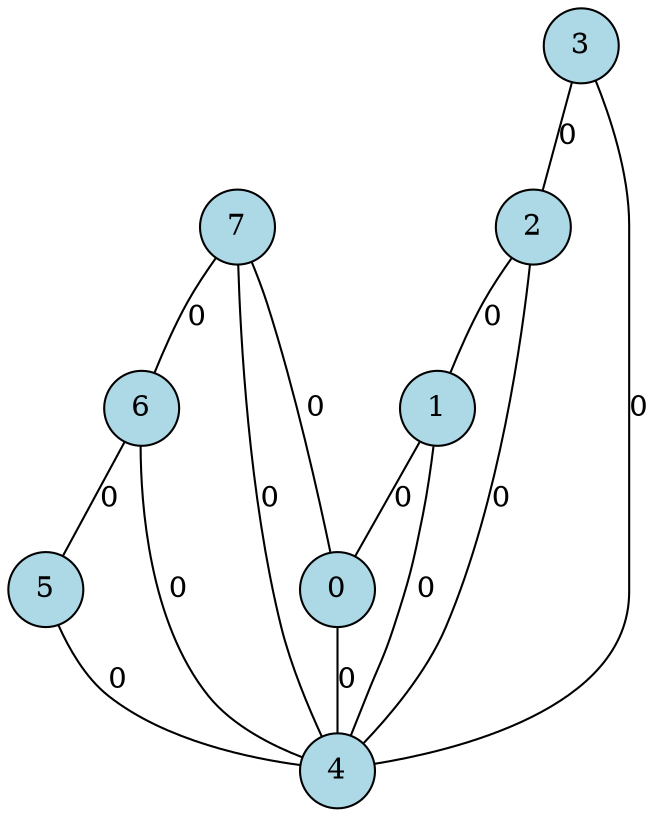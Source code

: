 graph G {
  node [shape=circle, style="filled", fillcolor=lightblue, color=black, penwidth=1];
  edge [penwidth=1];
  7 [label="7"];
  6 [label="6"];
  5 [label="5"];
  3 [label="3"];
  2 [label="2"];
  1 [label="1"];
  0 [label="0"];
  4 [label="4"];
  7 -- 0 [label="0"];
  7 -- 6 [label="0"];
  7 -- 4 [label="0"];
  6 -- 5 [label="0"];
  6 -- 4 [label="0"];
  5 -- 4 [label="0"];
  3 -- 2 [label="0"];
  3 -- 4 [label="0"];
  2 -- 1 [label="0"];
  2 -- 4 [label="0"];
  1 -- 0 [label="0"];
  1 -- 4 [label="0"];
  0 -- 4 [label="0"];
}
